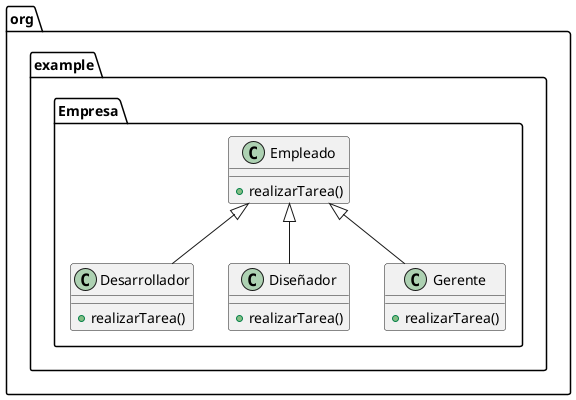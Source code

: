 @startuml
package "org.example.Empresa" {
    class Empleado {
        +realizarTarea()
    }

    class Desarrollador {
        +realizarTarea()
    }

    class Diseñador {
        +realizarTarea()
    }

    class Gerente {
        +realizarTarea()
    }

    Empleado <|-- Desarrollador
    Empleado <|-- Diseñador
    Empleado <|-- Gerente
}
@enduml

